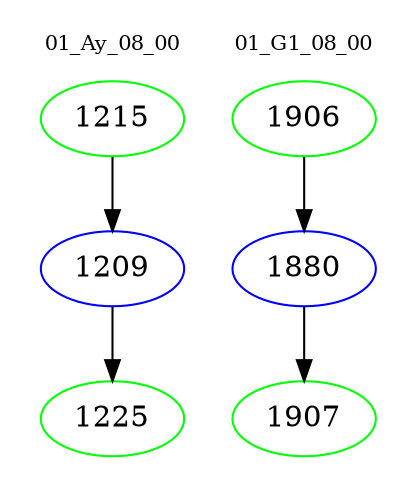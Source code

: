 digraph{
subgraph cluster_0 {
color = white
label = "01_Ay_08_00";
fontsize=10;
T0_1215 [label="1215", color="green"]
T0_1215 -> T0_1209 [color="black"]
T0_1209 [label="1209", color="blue"]
T0_1209 -> T0_1225 [color="black"]
T0_1225 [label="1225", color="green"]
}
subgraph cluster_1 {
color = white
label = "01_G1_08_00";
fontsize=10;
T1_1906 [label="1906", color="green"]
T1_1906 -> T1_1880 [color="black"]
T1_1880 [label="1880", color="blue"]
T1_1880 -> T1_1907 [color="black"]
T1_1907 [label="1907", color="green"]
}
}

